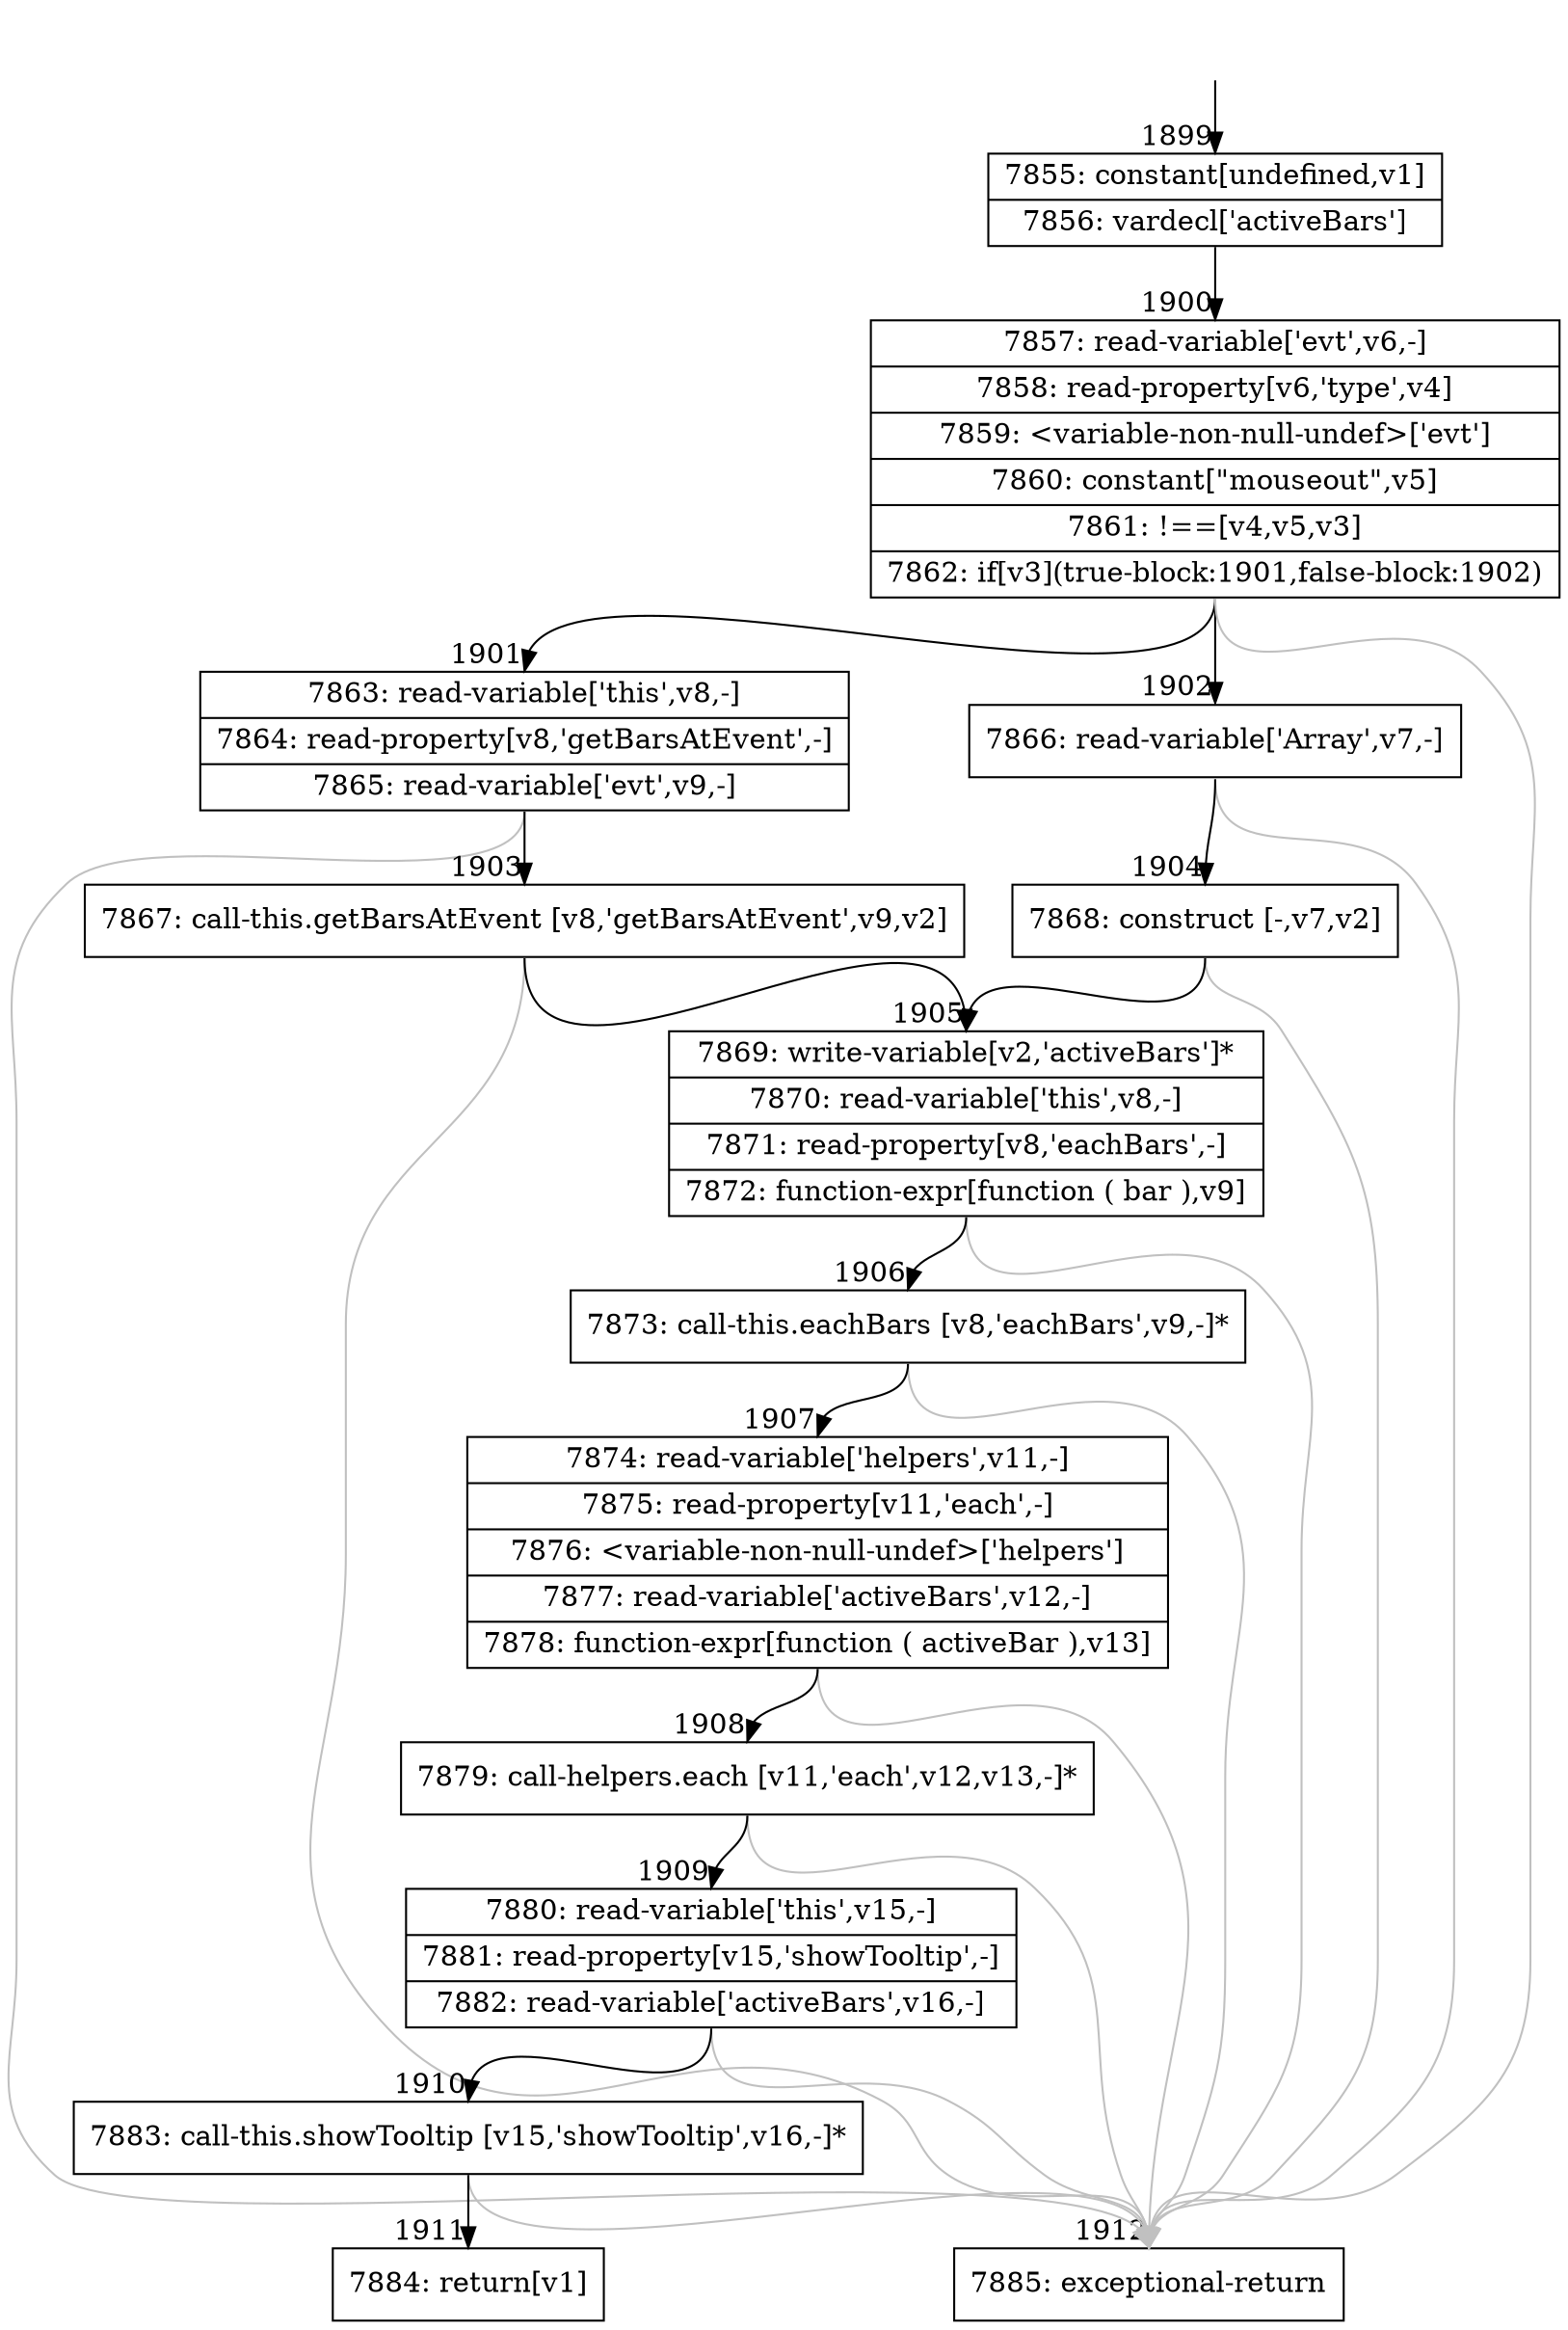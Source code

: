 digraph {
rankdir="TD"
BB_entry171[shape=none,label=""];
BB_entry171 -> BB1899 [tailport=s, headport=n, headlabel="    1899"]
BB1899 [shape=record label="{7855: constant[undefined,v1]|7856: vardecl['activeBars']}" ] 
BB1899 -> BB1900 [tailport=s, headport=n, headlabel="      1900"]
BB1900 [shape=record label="{7857: read-variable['evt',v6,-]|7858: read-property[v6,'type',v4]|7859: \<variable-non-null-undef\>['evt']|7860: constant[\"mouseout\",v5]|7861: !==[v4,v5,v3]|7862: if[v3](true-block:1901,false-block:1902)}" ] 
BB1900 -> BB1901 [tailport=s, headport=n, headlabel="      1901"]
BB1900 -> BB1902 [tailport=s, headport=n, headlabel="      1902"]
BB1900 -> BB1912 [tailport=s, headport=n, color=gray, headlabel="      1912"]
BB1901 [shape=record label="{7863: read-variable['this',v8,-]|7864: read-property[v8,'getBarsAtEvent',-]|7865: read-variable['evt',v9,-]}" ] 
BB1901 -> BB1903 [tailport=s, headport=n, headlabel="      1903"]
BB1901 -> BB1912 [tailport=s, headport=n, color=gray]
BB1902 [shape=record label="{7866: read-variable['Array',v7,-]}" ] 
BB1902 -> BB1904 [tailport=s, headport=n, headlabel="      1904"]
BB1902 -> BB1912 [tailport=s, headport=n, color=gray]
BB1903 [shape=record label="{7867: call-this.getBarsAtEvent [v8,'getBarsAtEvent',v9,v2]}" ] 
BB1903 -> BB1905 [tailport=s, headport=n, headlabel="      1905"]
BB1903 -> BB1912 [tailport=s, headport=n, color=gray]
BB1904 [shape=record label="{7868: construct [-,v7,v2]}" ] 
BB1904 -> BB1905 [tailport=s, headport=n]
BB1904 -> BB1912 [tailport=s, headport=n, color=gray]
BB1905 [shape=record label="{7869: write-variable[v2,'activeBars']*|7870: read-variable['this',v8,-]|7871: read-property[v8,'eachBars',-]|7872: function-expr[function ( bar ),v9]}" ] 
BB1905 -> BB1906 [tailport=s, headport=n, headlabel="      1906"]
BB1905 -> BB1912 [tailport=s, headport=n, color=gray]
BB1906 [shape=record label="{7873: call-this.eachBars [v8,'eachBars',v9,-]*}" ] 
BB1906 -> BB1907 [tailport=s, headport=n, headlabel="      1907"]
BB1906 -> BB1912 [tailport=s, headport=n, color=gray]
BB1907 [shape=record label="{7874: read-variable['helpers',v11,-]|7875: read-property[v11,'each',-]|7876: \<variable-non-null-undef\>['helpers']|7877: read-variable['activeBars',v12,-]|7878: function-expr[function ( activeBar ),v13]}" ] 
BB1907 -> BB1908 [tailport=s, headport=n, headlabel="      1908"]
BB1907 -> BB1912 [tailport=s, headport=n, color=gray]
BB1908 [shape=record label="{7879: call-helpers.each [v11,'each',v12,v13,-]*}" ] 
BB1908 -> BB1909 [tailport=s, headport=n, headlabel="      1909"]
BB1908 -> BB1912 [tailport=s, headport=n, color=gray]
BB1909 [shape=record label="{7880: read-variable['this',v15,-]|7881: read-property[v15,'showTooltip',-]|7882: read-variable['activeBars',v16,-]}" ] 
BB1909 -> BB1910 [tailport=s, headport=n, headlabel="      1910"]
BB1909 -> BB1912 [tailport=s, headport=n, color=gray]
BB1910 [shape=record label="{7883: call-this.showTooltip [v15,'showTooltip',v16,-]*}" ] 
BB1910 -> BB1911 [tailport=s, headport=n, headlabel="      1911"]
BB1910 -> BB1912 [tailport=s, headport=n, color=gray]
BB1911 [shape=record label="{7884: return[v1]}" ] 
BB1912 [shape=record label="{7885: exceptional-return}" ] 
//#$~ 2111
}
